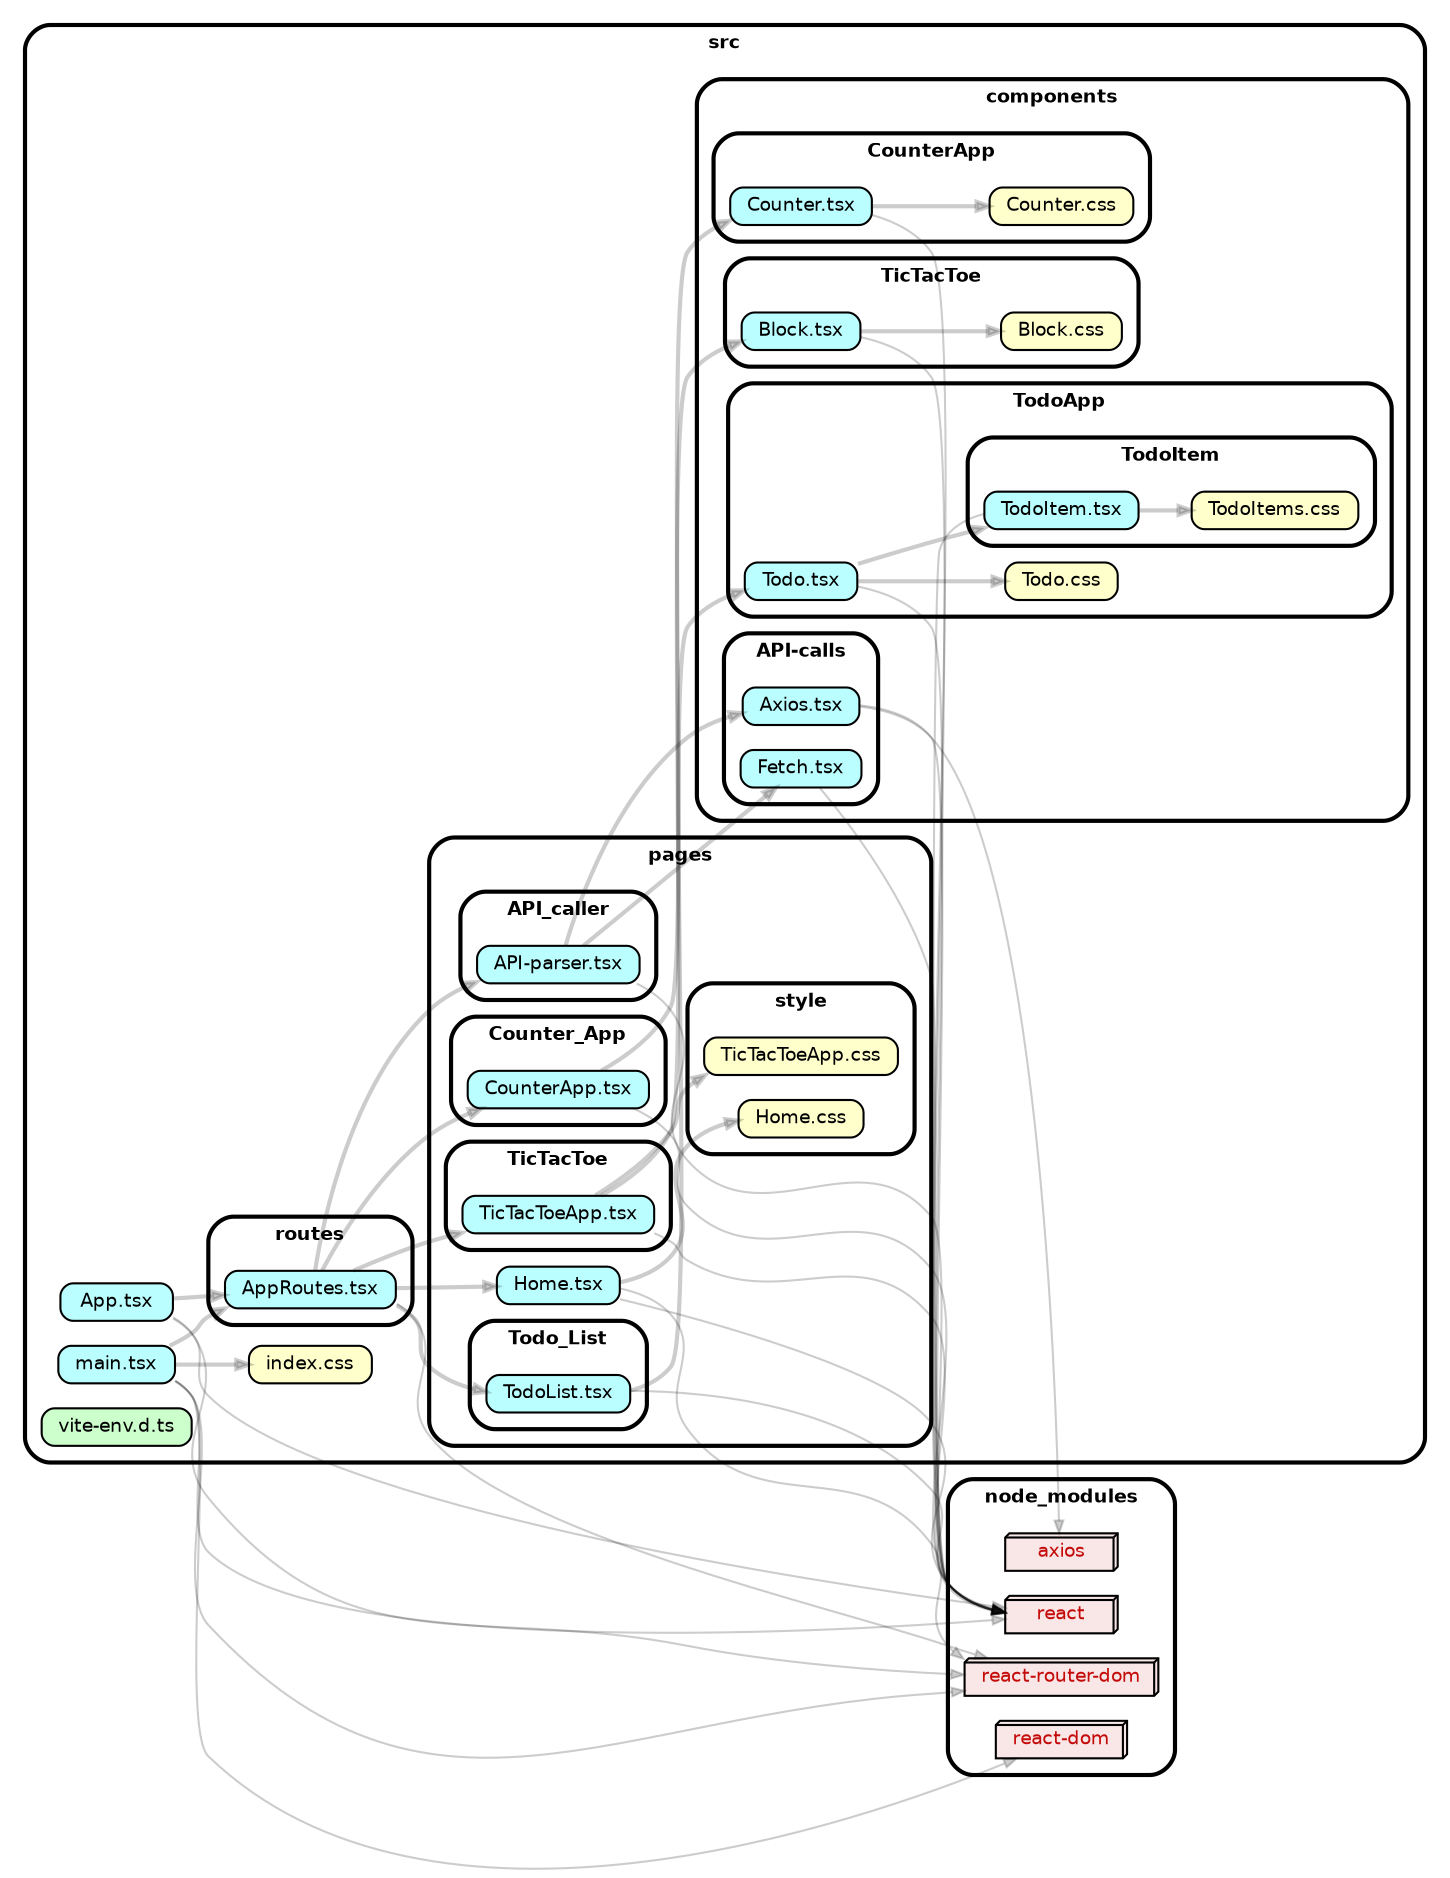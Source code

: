 strict digraph "dependency-cruiser output"{
    rankdir="LR" splines="true" overlap="false" nodesep="0.16" ranksep="0.18" fontname="Helvetica-bold" fontsize="9" style="rounded,bold,filled" fillcolor="#ffffff" compound="true"
    node [shape="box" style="rounded, filled" height="0.2" color="black" fillcolor="#ffffcc" fontcolor="black" fontname="Helvetica" fontsize="9"]
    edge [arrowhead="normal" arrowsize="0.6" penwidth="2.0" color="#00000033" fontname="Helvetica" fontsize="9"]

    subgraph "cluster_node_modules" {label="node_modules" "node_modules/axios" [label=<axios> tooltip="axios" URL="https://www.npmjs.com/package/axios" shape="box3d" fillcolor="#c40b0a1a" fontcolor="#c40b0a"] }
    subgraph "cluster_node_modules" {label="node_modules" "node_modules/react" [label=<react> tooltip="react" URL="https://www.npmjs.com/package/react" shape="box3d" fillcolor="#c40b0a1a" fontcolor="#c40b0a"] }
    subgraph "cluster_node_modules" {label="node_modules" "node_modules/react-dom" [label=<react-dom> tooltip="react-dom" URL="https://www.npmjs.com/package/react-dom" shape="box3d" fillcolor="#c40b0a1a" fontcolor="#c40b0a"] }
    subgraph "cluster_node_modules" {label="node_modules" "node_modules/react-router-dom" [label=<react-router-dom> tooltip="react-router-dom" URL="https://www.npmjs.com/package/react-router-dom" shape="box3d" fillcolor="#c40b0a1a" fontcolor="#c40b0a"] }
    subgraph "cluster_src" {label="src" "src/App.tsx" [label=<App.tsx> tooltip="App.tsx" URL="src/App.tsx" fillcolor="#bbfeff"] }
    "src/App.tsx" -> "src/routes/AppRoutes.tsx"
    "src/App.tsx" -> "node_modules/react" [penwidth="1.0"]
    "src/App.tsx" -> "node_modules/react-router-dom" [penwidth="1.0"]
    subgraph "cluster_src" {label="src" subgraph "cluster_src/components" {label="components" subgraph "cluster_src/components/API-calls" {label="API-calls" "src/components/API-calls/Axios.tsx" [label=<Axios.tsx> tooltip="Axios.tsx" URL="src/components/API-calls/Axios.tsx" fillcolor="#bbfeff"] } } }
    "src/components/API-calls/Axios.tsx" -> "node_modules/axios" [penwidth="1.0"]
    "src/components/API-calls/Axios.tsx" -> "node_modules/react" [penwidth="1.0"]
    subgraph "cluster_src" {label="src" subgraph "cluster_src/components" {label="components" subgraph "cluster_src/components/API-calls" {label="API-calls" "src/components/API-calls/Fetch.tsx" [label=<Fetch.tsx> tooltip="Fetch.tsx" URL="src/components/API-calls/Fetch.tsx" fillcolor="#bbfeff"] } } }
    "src/components/API-calls/Fetch.tsx" -> "node_modules/react" [penwidth="1.0"]
    subgraph "cluster_src" {label="src" subgraph "cluster_src/components" {label="components" subgraph "cluster_src/components/CounterApp" {label="CounterApp" "src/components/CounterApp/Counter.css" [label=<Counter.css> tooltip="Counter.css" URL="src/components/CounterApp/Counter.css" ] } } }
    subgraph "cluster_src" {label="src" subgraph "cluster_src/components" {label="components" subgraph "cluster_src/components/CounterApp" {label="CounterApp" "src/components/CounterApp/Counter.tsx" [label=<Counter.tsx> tooltip="Counter.tsx" URL="src/components/CounterApp/Counter.tsx" fillcolor="#bbfeff"] } } }
    "src/components/CounterApp/Counter.tsx" -> "src/components/CounterApp/Counter.css"
    "src/components/CounterApp/Counter.tsx" -> "node_modules/react" [penwidth="1.0"]
    subgraph "cluster_src" {label="src" subgraph "cluster_src/components" {label="components" subgraph "cluster_src/components/TicTacToe" {label="TicTacToe" "src/components/TicTacToe/Block.css" [label=<Block.css> tooltip="Block.css" URL="src/components/TicTacToe/Block.css" ] } } }
    subgraph "cluster_src" {label="src" subgraph "cluster_src/components" {label="components" subgraph "cluster_src/components/TicTacToe" {label="TicTacToe" "src/components/TicTacToe/Block.tsx" [label=<Block.tsx> tooltip="Block.tsx" URL="src/components/TicTacToe/Block.tsx" fillcolor="#bbfeff"] } } }
    "src/components/TicTacToe/Block.tsx" -> "src/components/TicTacToe/Block.css"
    "src/components/TicTacToe/Block.tsx" -> "node_modules/react" [penwidth="1.0"]
    subgraph "cluster_src" {label="src" subgraph "cluster_src/components" {label="components" subgraph "cluster_src/components/TodoApp" {label="TodoApp" "src/components/TodoApp/Todo.css" [label=<Todo.css> tooltip="Todo.css" URL="src/components/TodoApp/Todo.css" ] } } }
    subgraph "cluster_src" {label="src" subgraph "cluster_src/components" {label="components" subgraph "cluster_src/components/TodoApp" {label="TodoApp" "src/components/TodoApp/Todo.tsx" [label=<Todo.tsx> tooltip="Todo.tsx" URL="src/components/TodoApp/Todo.tsx" fillcolor="#bbfeff"] } } }
    "src/components/TodoApp/Todo.tsx" -> "src/components/TodoApp/Todo.css"
    "src/components/TodoApp/Todo.tsx" -> "src/components/TodoApp/TodoItem/TodoItem.tsx"
    "src/components/TodoApp/Todo.tsx" -> "node_modules/react" [penwidth="1.0"]
    subgraph "cluster_src" {label="src" subgraph "cluster_src/components" {label="components" subgraph "cluster_src/components/TodoApp" {label="TodoApp" subgraph "cluster_src/components/TodoApp/TodoItem" {label="TodoItem" "src/components/TodoApp/TodoItem/TodoItem.tsx" [label=<TodoItem.tsx> tooltip="TodoItem.tsx" URL="src/components/TodoApp/TodoItem/TodoItem.tsx" fillcolor="#bbfeff"] } } } }
    "src/components/TodoApp/TodoItem/TodoItem.tsx" -> "src/components/TodoApp/TodoItem/TodoItems.css"
    "src/components/TodoApp/TodoItem/TodoItem.tsx" -> "node_modules/react" [penwidth="1.0"]
    subgraph "cluster_src" {label="src" subgraph "cluster_src/components" {label="components" subgraph "cluster_src/components/TodoApp" {label="TodoApp" subgraph "cluster_src/components/TodoApp/TodoItem" {label="TodoItem" "src/components/TodoApp/TodoItem/TodoItems.css" [label=<TodoItems.css> tooltip="TodoItems.css" URL="src/components/TodoApp/TodoItem/TodoItems.css" ] } } } }
    subgraph "cluster_src" {label="src" "src/index.css" [label=<index.css> tooltip="index.css" URL="src/index.css" ] }
    subgraph "cluster_src" {label="src" "src/main.tsx" [label=<main.tsx> tooltip="main.tsx" URL="src/main.tsx" fillcolor="#bbfeff"] }
    "src/main.tsx" -> "src/index.css"
    "src/main.tsx" -> "src/routes/AppRoutes.tsx"
    "src/main.tsx" -> "node_modules/react" [penwidth="1.0"]
    "src/main.tsx" -> "node_modules/react-dom" [penwidth="1.0"]
    "src/main.tsx" -> "node_modules/react-router-dom" [penwidth="1.0"]
    subgraph "cluster_src" {label="src" subgraph "cluster_src/pages" {label="pages" subgraph "cluster_src/pages/API_caller" {label="API_caller" "src/pages/API_caller/API-parser.tsx" [label=<API-parser.tsx> tooltip="API-parser.tsx" URL="src/pages/API_caller/API-parser.tsx" fillcolor="#bbfeff"] } } }
    "src/pages/API_caller/API-parser.tsx" -> "src/components/API-calls/Axios.tsx"
    "src/pages/API_caller/API-parser.tsx" -> "src/components/API-calls/Fetch.tsx"
    "src/pages/API_caller/API-parser.tsx" -> "node_modules/react" [penwidth="1.0"]
    subgraph "cluster_src" {label="src" subgraph "cluster_src/pages" {label="pages" subgraph "cluster_src/pages/Counter_App" {label="Counter_App" "src/pages/Counter_App/CounterApp.tsx" [label=<CounterApp.tsx> tooltip="CounterApp.tsx" URL="src/pages/Counter_App/CounterApp.tsx" fillcolor="#bbfeff"] } } }
    "src/pages/Counter_App/CounterApp.tsx" -> "src/components/CounterApp/Counter.tsx"
    "src/pages/Counter_App/CounterApp.tsx" -> "node_modules/react" [penwidth="1.0"]
    subgraph "cluster_src" {label="src" subgraph "cluster_src/pages" {label="pages" "src/pages/Home.tsx" [label=<Home.tsx> tooltip="Home.tsx" URL="src/pages/Home.tsx" fillcolor="#bbfeff"] } }
    "src/pages/Home.tsx" -> "src/pages/style/Home.css"
    "src/pages/Home.tsx" -> "node_modules/react" [penwidth="1.0"]
    "src/pages/Home.tsx" -> "node_modules/react-router-dom" [penwidth="1.0"]
    subgraph "cluster_src" {label="src" subgraph "cluster_src/pages" {label="pages" subgraph "cluster_src/pages/TicTacToe" {label="TicTacToe" "src/pages/TicTacToe/TicTacToeApp.tsx" [label=<TicTacToeApp.tsx> tooltip="TicTacToeApp.tsx" URL="src/pages/TicTacToe/TicTacToeApp.tsx" fillcolor="#bbfeff"] } } }
    "src/pages/TicTacToe/TicTacToeApp.tsx" -> "src/components/TicTacToe/Block.tsx"
    "src/pages/TicTacToe/TicTacToeApp.tsx" -> "src/pages/style/TicTacToeApp.css"
    "src/pages/TicTacToe/TicTacToeApp.tsx" -> "node_modules/react" [penwidth="1.0"]
    subgraph "cluster_src" {label="src" subgraph "cluster_src/pages" {label="pages" subgraph "cluster_src/pages/Todo_List" {label="Todo_List" "src/pages/Todo_List/TodoList.tsx" [label=<TodoList.tsx> tooltip="TodoList.tsx" URL="src/pages/Todo_List/TodoList.tsx" fillcolor="#bbfeff"] } } }
    "src/pages/Todo_List/TodoList.tsx" -> "src/components/TodoApp/Todo.tsx"
    "src/pages/Todo_List/TodoList.tsx" -> "node_modules/react" [penwidth="1.0"]
    subgraph "cluster_src" {label="src" subgraph "cluster_src/pages" {label="pages" subgraph "cluster_src/pages/style" {label="style" "src/pages/style/Home.css" [label=<Home.css> tooltip="Home.css" URL="src/pages/style/Home.css" ] } } }
    subgraph "cluster_src" {label="src" subgraph "cluster_src/pages" {label="pages" subgraph "cluster_src/pages/style" {label="style" "src/pages/style/TicTacToeApp.css" [label=<TicTacToeApp.css> tooltip="TicTacToeApp.css" URL="src/pages/style/TicTacToeApp.css" ] } } }
    subgraph "cluster_src" {label="src" subgraph "cluster_src/routes" {label="routes" "src/routes/AppRoutes.tsx" [label=<AppRoutes.tsx> tooltip="AppRoutes.tsx" URL="src/routes/AppRoutes.tsx" fillcolor="#bbfeff"] } }
    "src/routes/AppRoutes.tsx" -> "src/pages/API_caller/API-parser.tsx"
    "src/routes/AppRoutes.tsx" -> "src/pages/Counter_App/CounterApp.tsx"
    "src/routes/AppRoutes.tsx" -> "src/pages/Home.tsx"
    "src/routes/AppRoutes.tsx" -> "src/pages/TicTacToe/TicTacToeApp.tsx"
    "src/routes/AppRoutes.tsx" -> "src/pages/Todo_List/TodoList.tsx"
    "src/routes/AppRoutes.tsx" -> "node_modules/react-router-dom" [penwidth="1.0"]
    subgraph "cluster_src" {label="src" "src/vite-env.d.ts" [label=<vite-env.d.ts> tooltip="vite-env.d.ts" URL="src/vite-env.d.ts" fillcolor="#ccffcc"] }
}
